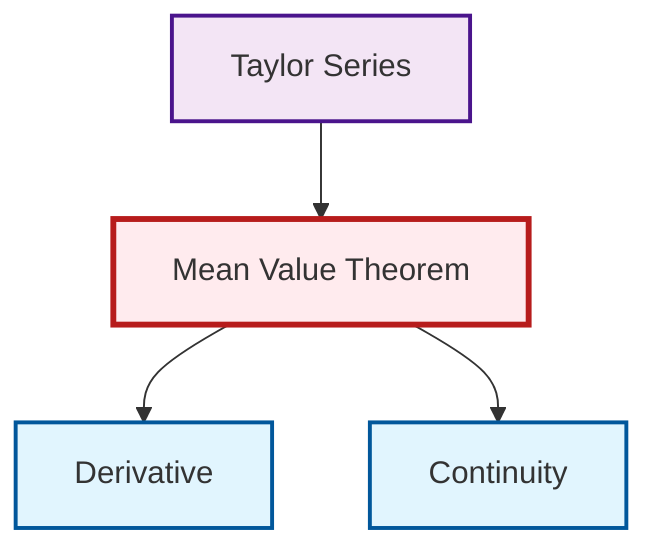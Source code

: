 graph TD
    classDef definition fill:#e1f5fe,stroke:#01579b,stroke-width:2px
    classDef theorem fill:#f3e5f5,stroke:#4a148c,stroke-width:2px
    classDef axiom fill:#fff3e0,stroke:#e65100,stroke-width:2px
    classDef example fill:#e8f5e9,stroke:#1b5e20,stroke-width:2px
    classDef current fill:#ffebee,stroke:#b71c1c,stroke-width:3px
    thm-taylor-series["Taylor Series"]:::theorem
    thm-mean-value["Mean Value Theorem"]:::theorem
    def-derivative["Derivative"]:::definition
    def-continuity["Continuity"]:::definition
    thm-mean-value --> def-derivative
    thm-mean-value --> def-continuity
    thm-taylor-series --> thm-mean-value
    class thm-mean-value current